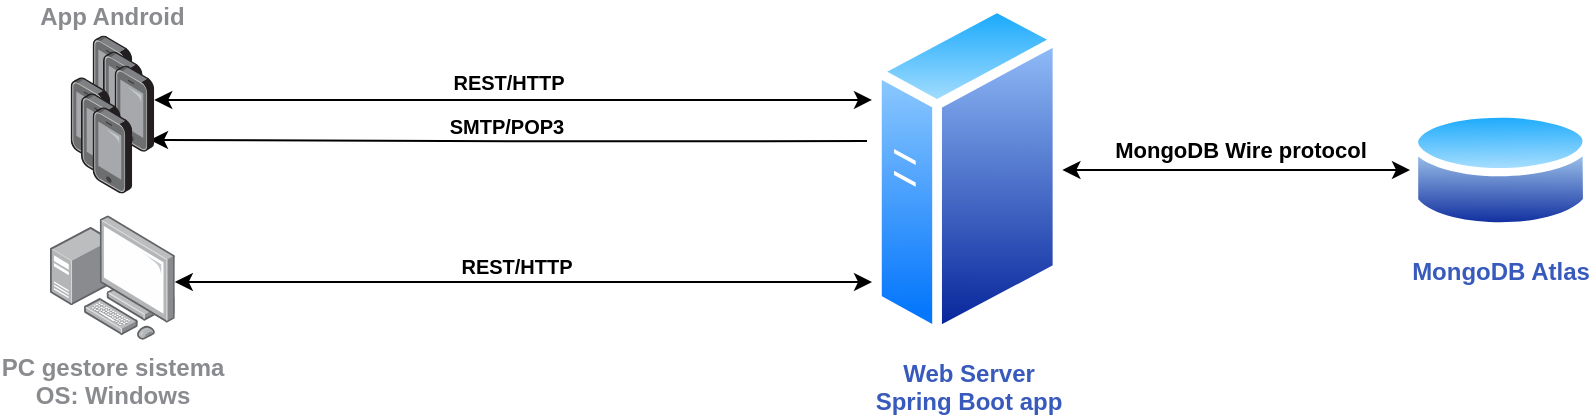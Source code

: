 <mxfile version="20.8.11" type="device"><diagram name="Pagina-1" id="a6sq7sbtZOVhsIizJ2nX"><mxGraphModel dx="880" dy="484" grid="1" gridSize="10" guides="1" tooltips="1" connect="1" arrows="1" fold="1" page="1" pageScale="1" pageWidth="827" pageHeight="1169" math="0" shadow="0"><root><mxCell id="0"/><mxCell id="1" parent="0"/><mxCell id="PoyueLWzJHQyJ2E4pCk9-38" style="edgeStyle=orthogonalEdgeStyle;rounded=0;orthogonalLoop=1;jettySize=auto;html=1;fontSize=10;fontColor=#000000;startArrow=classic;startFill=1;endArrow=classic;endFill=1;" parent="1" source="PoyueLWzJHQyJ2E4pCk9-4" edge="1"><mxGeometry relative="1" as="geometry"><mxPoint x="451" y="191" as="targetPoint"/><Array as="points"><mxPoint x="451" y="191"/></Array></mxGeometry></mxCell><mxCell id="PoyueLWzJHQyJ2E4pCk9-39" value="REST/HTTP" style="edgeLabel;html=1;align=center;verticalAlign=middle;resizable=0;points=[];fontSize=10;fontColor=#000000;fontStyle=1" parent="PoyueLWzJHQyJ2E4pCk9-38" vertex="1" connectable="0"><mxGeometry x="-0.142" y="-3" relative="1" as="geometry"><mxPoint x="21" y="-11" as="offset"/></mxGeometry></mxCell><mxCell id="PoyueLWzJHQyJ2E4pCk9-4" value="PC gestore sistema&lt;br&gt;OS: Windows" style="points=[];aspect=fixed;html=1;align=center;shadow=0;dashed=0;image;image=img/lib/allied_telesis/computer_and_terminals/Personal_Computer_with_Server.svg;imageBackground=none;fontColor=#898B8E;fontStyle=1" parent="1" vertex="1"><mxGeometry x="40" y="157.6" width="62.4" height="62.4" as="geometry"/></mxCell><mxCell id="PoyueLWzJHQyJ2E4pCk9-33" style="edgeStyle=orthogonalEdgeStyle;rounded=0;orthogonalLoop=1;jettySize=auto;html=1;fontSize=12;fontColor=#385ABC;startArrow=none;startFill=0;endArrow=classic;endFill=1;exitX=-0.026;exitY=0.415;exitDx=0;exitDy=0;exitPerimeter=0;entryX=0.894;entryY=0.863;entryDx=0;entryDy=0;entryPerimeter=0;" parent="1" source="bPVteVVUIVyoNf2tP_8j-1" edge="1" target="PoyueLWzJHQyJ2E4pCk9-16"><mxGeometry relative="1" as="geometry"><mxPoint x="390" y="120" as="sourcePoint"/><mxPoint x="100" y="120" as="targetPoint"/><Array as="points"/></mxGeometry></mxCell><mxCell id="PoyueLWzJHQyJ2E4pCk9-44" value="SMTP/POP3" style="edgeLabel;html=1;align=center;verticalAlign=middle;resizable=0;points=[];fontSize=10;fontColor=#000000;fontStyle=1" parent="PoyueLWzJHQyJ2E4pCk9-33" vertex="1" connectable="0"><mxGeometry x="0.187" y="1" relative="1" as="geometry"><mxPoint x="32" y="-8" as="offset"/></mxGeometry></mxCell><mxCell id="PoyueLWzJHQyJ2E4pCk9-28" value="App Android" style="group;verticalAlign=bottom;fontColor=#898B8E;fontStyle=1;labelPosition=center;verticalLabelPosition=top;align=center;" parent="1" vertex="1" connectable="0"><mxGeometry x="50.3" y="67.6" width="41.8" height="78.2" as="geometry"/></mxCell><mxCell id="PoyueLWzJHQyJ2E4pCk9-14" value="" style="points=[];aspect=fixed;html=1;align=center;shadow=0;dashed=0;image;image=img/lib/allied_telesis/computer_and_terminals/Smartphone.svg;strokeColor=default;fillColor=#B266FF;gradientColor=#000099;" parent="PoyueLWzJHQyJ2E4pCk9-28" vertex="1"><mxGeometry x="11" y="0.1" width="19.8" height="43.2" as="geometry"/></mxCell><mxCell id="PoyueLWzJHQyJ2E4pCk9-15" value="" style="points=[];aspect=fixed;html=1;align=center;shadow=0;dashed=0;image;image=img/lib/allied_telesis/computer_and_terminals/Smartphone.svg;strokeColor=default;fillColor=#B266FF;gradientColor=#000099;" parent="PoyueLWzJHQyJ2E4pCk9-28" vertex="1"><mxGeometry x="16.2" y="8.1" width="19.8" height="43.2" as="geometry"/></mxCell><mxCell id="PoyueLWzJHQyJ2E4pCk9-16" value="" style="points=[];aspect=fixed;html=1;align=center;shadow=0;dashed=0;image;image=img/lib/allied_telesis/computer_and_terminals/Smartphone.svg;strokeColor=default;fillColor=#B266FF;gradientColor=#000099;" parent="PoyueLWzJHQyJ2E4pCk9-28" vertex="1"><mxGeometry x="22" y="15.1" width="19.8" height="43.2" as="geometry"/></mxCell><mxCell id="PoyueLWzJHQyJ2E4pCk9-19" value="" style="points=[];aspect=fixed;html=1;align=center;shadow=0;dashed=0;image;image=img/lib/allied_telesis/computer_and_terminals/Smartphone.svg;strokeColor=default;fillColor=#B266FF;gradientColor=#000099;" parent="PoyueLWzJHQyJ2E4pCk9-28" vertex="1"><mxGeometry y="21" width="19.8" height="43.2" as="geometry"/></mxCell><mxCell id="PoyueLWzJHQyJ2E4pCk9-20" value="" style="points=[];aspect=fixed;html=1;align=center;shadow=0;dashed=0;image;image=img/lib/allied_telesis/computer_and_terminals/Smartphone.svg;strokeColor=default;fillColor=#B266FF;gradientColor=#000099;" parent="PoyueLWzJHQyJ2E4pCk9-28" vertex="1"><mxGeometry x="5.2" y="29" width="19.8" height="43.2" as="geometry"/></mxCell><mxCell id="PoyueLWzJHQyJ2E4pCk9-21" value="" style="points=[];aspect=fixed;html=1;align=center;shadow=0;dashed=0;image;image=img/lib/allied_telesis/computer_and_terminals/Smartphone.svg;strokeColor=default;fillColor=#B266FF;gradientColor=#000099;" parent="PoyueLWzJHQyJ2E4pCk9-28" vertex="1"><mxGeometry x="11" y="36" width="19.8" height="43.2" as="geometry"/></mxCell><mxCell id="PoyueLWzJHQyJ2E4pCk9-35" style="edgeStyle=orthogonalEdgeStyle;rounded=0;orthogonalLoop=1;jettySize=auto;html=1;fontSize=10;fontColor=#000000;startArrow=classic;startFill=1;endArrow=classic;endFill=1;entryX=0;entryY=0.294;entryDx=0;entryDy=0;entryPerimeter=0;" parent="1" source="PoyueLWzJHQyJ2E4pCk9-16" target="bPVteVVUIVyoNf2tP_8j-1" edge="1"><mxGeometry relative="1" as="geometry"><Array as="points"><mxPoint x="150" y="100"/><mxPoint x="150" y="100"/></Array><mxPoint x="41" y="90" as="sourcePoint"/><mxPoint x="390" y="100" as="targetPoint"/></mxGeometry></mxCell><mxCell id="PoyueLWzJHQyJ2E4pCk9-43" value="&lt;b&gt;REST/HTTP&lt;/b&gt;" style="edgeLabel;html=1;align=center;verticalAlign=middle;resizable=0;points=[];fontSize=10;fontColor=#000000;" parent="PoyueLWzJHQyJ2E4pCk9-35" vertex="1" connectable="0"><mxGeometry x="-0.163" y="-1" relative="1" as="geometry"><mxPoint x="27" y="-10" as="offset"/></mxGeometry></mxCell><mxCell id="bPVteVVUIVyoNf2tP_8j-1" value="Web Server&lt;br&gt;Spring Boot app" style="aspect=fixed;perimeter=ellipsePerimeter;html=1;align=center;shadow=0;dashed=0;spacingTop=3;image;image=img/lib/active_directory/generic_server.svg;fontColor=#385abc;fontStyle=1" vertex="1" parent="1"><mxGeometry x="451" y="50" width="95.2" height="170" as="geometry"/></mxCell><mxCell id="bPVteVVUIVyoNf2tP_8j-2" value="MongoDB Atlas" style="aspect=fixed;perimeter=ellipsePerimeter;html=1;align=center;shadow=0;dashed=0;spacingTop=3;image;image=img/lib/active_directory/database.svg;fontColor=#385abc;fontStyle=1" vertex="1" parent="1"><mxGeometry x="720" y="101.5" width="90.54" height="67" as="geometry"/></mxCell><mxCell id="bPVteVVUIVyoNf2tP_8j-3" value="" style="endArrow=classic;startArrow=classic;html=1;rounded=0;fontColor=#385abc;entryX=0;entryY=0.5;entryDx=0;entryDy=0;" edge="1" parent="1" source="bPVteVVUIVyoNf2tP_8j-1" target="bPVteVVUIVyoNf2tP_8j-2"><mxGeometry width="50" height="50" relative="1" as="geometry"><mxPoint x="610" y="180" as="sourcePoint"/><mxPoint x="660" y="130" as="targetPoint"/></mxGeometry></mxCell><mxCell id="bPVteVVUIVyoNf2tP_8j-4" value="MongoDB Wire protocol" style="text;html=1;align=center;verticalAlign=middle;resizable=0;points=[];autosize=1;strokeColor=none;fillColor=none;fontColor=#000000;fontSize=11;fontStyle=1" vertex="1" parent="1"><mxGeometry x="560" y="110" width="150" height="30" as="geometry"/></mxCell></root></mxGraphModel></diagram></mxfile>